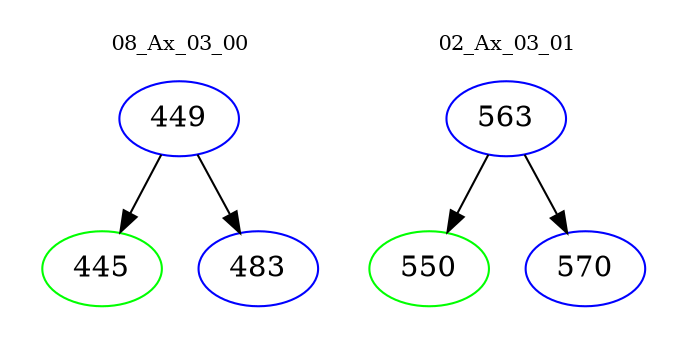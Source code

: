 digraph{
subgraph cluster_0 {
color = white
label = "08_Ax_03_00";
fontsize=10;
T0_449 [label="449", color="blue"]
T0_449 -> T0_445 [color="black"]
T0_445 [label="445", color="green"]
T0_449 -> T0_483 [color="black"]
T0_483 [label="483", color="blue"]
}
subgraph cluster_1 {
color = white
label = "02_Ax_03_01";
fontsize=10;
T1_563 [label="563", color="blue"]
T1_563 -> T1_550 [color="black"]
T1_550 [label="550", color="green"]
T1_563 -> T1_570 [color="black"]
T1_570 [label="570", color="blue"]
}
}
